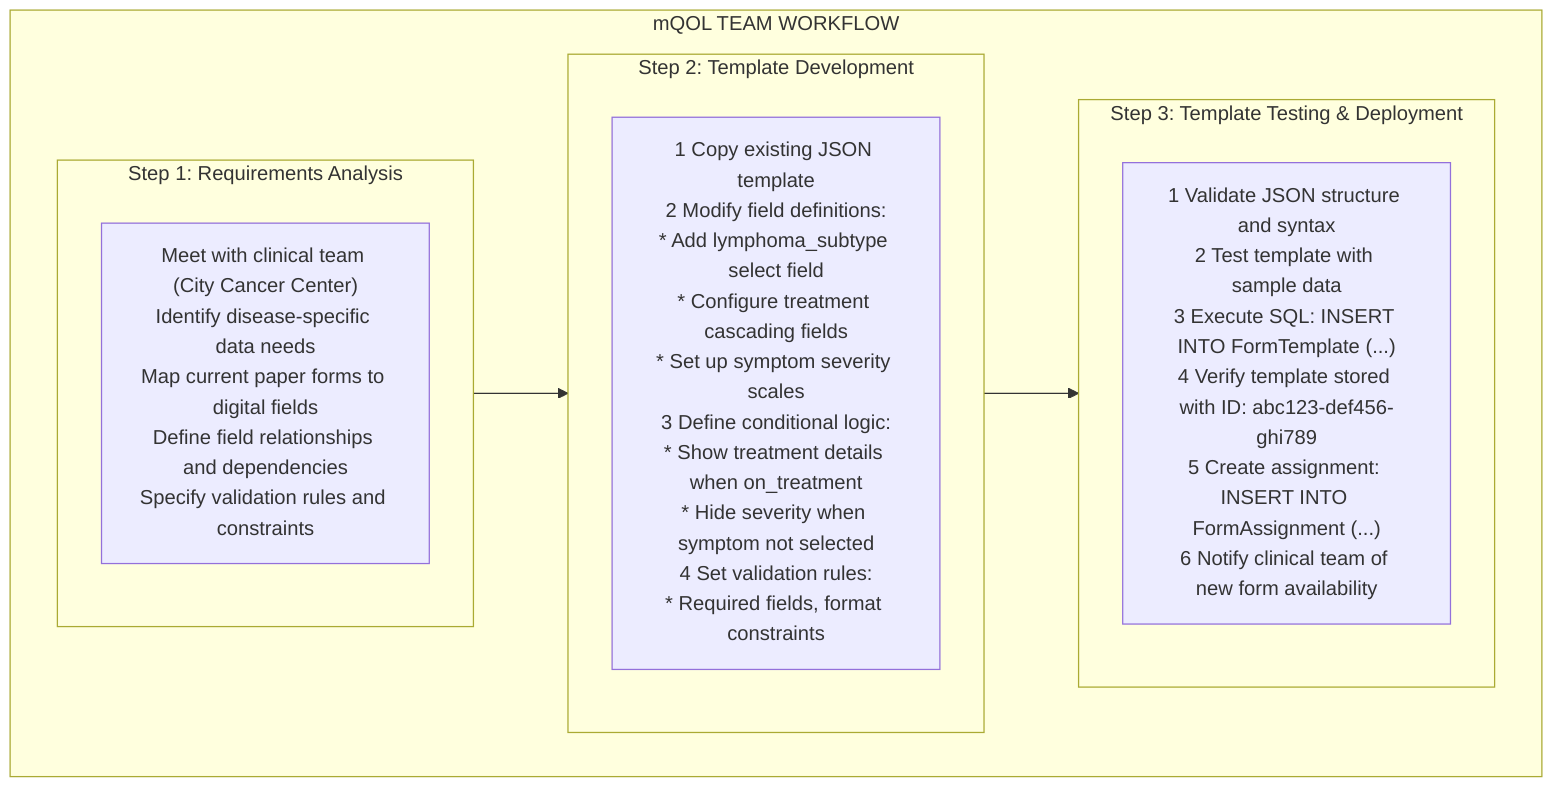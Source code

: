 graph TD
    subgraph "mQOL TEAM WORKFLOW"
        direction LR

        subgraph step1["Step 1: Requirements Analysis"]
            S1["Meet with clinical team (City Cancer Center)<br/>Identify disease-specific data needs<br/>Map current paper forms to digital fields<br/>Define field relationships and dependencies<br/>Specify validation rules and constraints"]
        end

        subgraph step2["Step 2: Template Development"]
            S2["1 Copy existing JSON template<br/>2 Modify field definitions:<br/>* Add lymphoma_subtype select field<br/>* Configure treatment cascading fields<br/>* Set up symptom severity scales<br/>3 Define conditional logic:<br/>* Show treatment details when on_treatment<br/>* Hide severity when symptom not selected<br/>4 Set validation rules:<br/>* Required fields, format constraints"]
        end

        subgraph step3["Step 3: Template Testing & Deployment"]
            S3["1 Validate JSON structure and syntax<br/>2 Test template with sample data<br/>3 Execute SQL: INSERT INTO FormTemplate (...)<br/>4 Verify template stored with ID: abc123-def456-ghi789<br/>5 Create assignment: INSERT INTO FormAssignment (...)<br/>6 Notify clinical team of new form availability"]
        end

        step1 --> step2 --> step3
    end